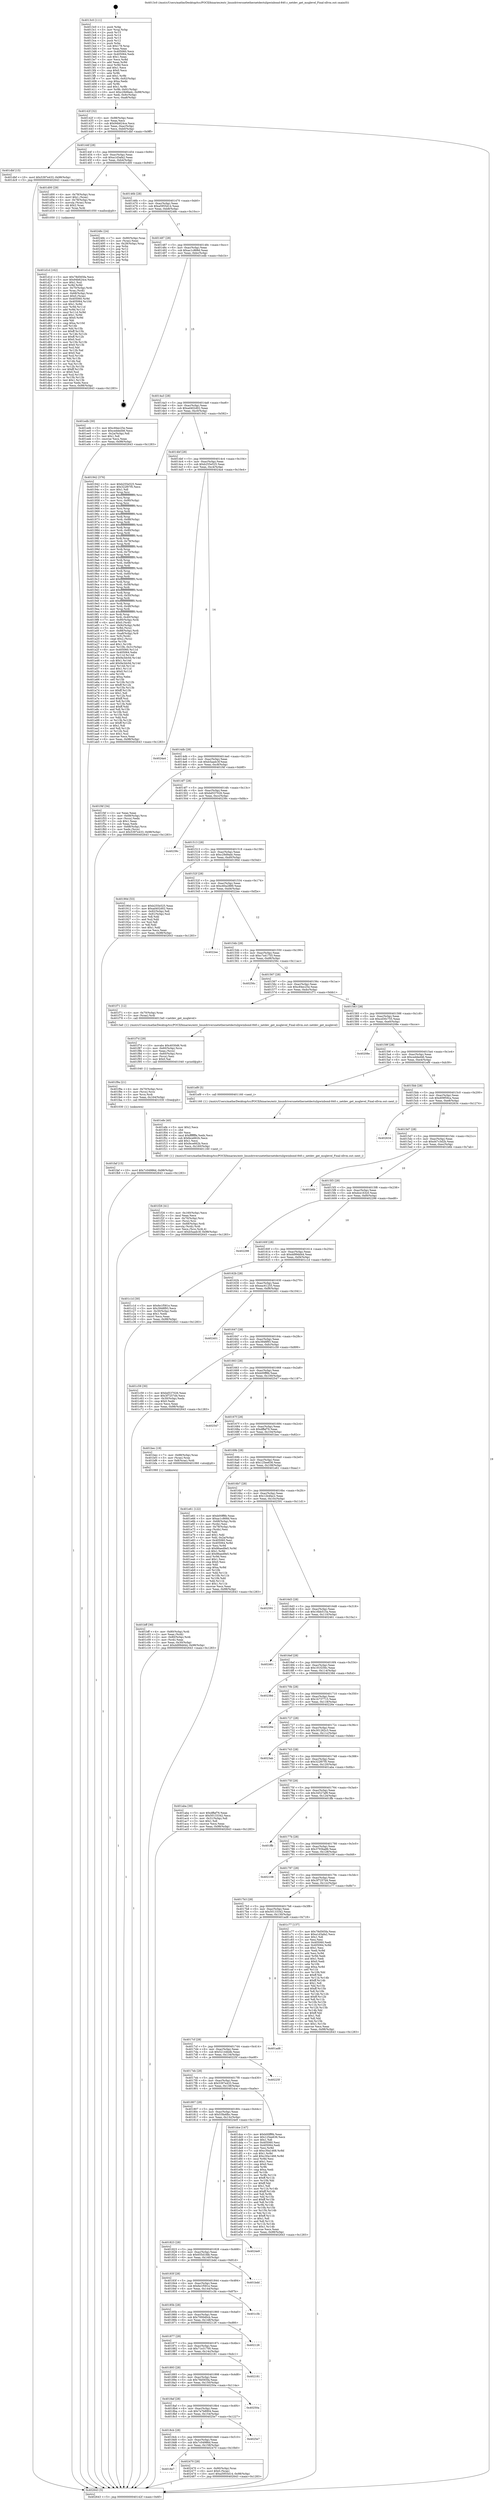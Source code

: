 digraph "0x4013c0" {
  label = "0x4013c0 (/mnt/c/Users/mathe/Desktop/tcc/POCII/binaries/extr_linuxdriversnetethernetdectulipwinbond-840.c_netdev_get_msglevel_Final-ollvm.out::main(0))"
  labelloc = "t"
  node[shape=record]

  Entry [label="",width=0.3,height=0.3,shape=circle,fillcolor=black,style=filled]
  "0x40142f" [label="{
     0x40142f [32]\l
     | [instrs]\l
     &nbsp;&nbsp;0x40142f \<+6\>: mov -0x98(%rbp),%eax\l
     &nbsp;&nbsp;0x401435 \<+2\>: mov %eax,%ecx\l
     &nbsp;&nbsp;0x401437 \<+6\>: sub $0x94b624ce,%ecx\l
     &nbsp;&nbsp;0x40143d \<+6\>: mov %eax,-0xac(%rbp)\l
     &nbsp;&nbsp;0x401443 \<+6\>: mov %ecx,-0xb0(%rbp)\l
     &nbsp;&nbsp;0x401449 \<+6\>: je 0000000000401dbf \<main+0x9ff\>\l
  }"]
  "0x401dbf" [label="{
     0x401dbf [15]\l
     | [instrs]\l
     &nbsp;&nbsp;0x401dbf \<+10\>: movl $0x5397e433,-0x98(%rbp)\l
     &nbsp;&nbsp;0x401dc9 \<+5\>: jmp 0000000000402643 \<main+0x1283\>\l
  }"]
  "0x40144f" [label="{
     0x40144f [28]\l
     | [instrs]\l
     &nbsp;&nbsp;0x40144f \<+5\>: jmp 0000000000401454 \<main+0x94\>\l
     &nbsp;&nbsp;0x401454 \<+6\>: mov -0xac(%rbp),%eax\l
     &nbsp;&nbsp;0x40145a \<+5\>: sub $0xa1d3afa2,%eax\l
     &nbsp;&nbsp;0x40145f \<+6\>: mov %eax,-0xb4(%rbp)\l
     &nbsp;&nbsp;0x401465 \<+6\>: je 0000000000401d00 \<main+0x940\>\l
  }"]
  Exit [label="",width=0.3,height=0.3,shape=circle,fillcolor=black,style=filled,peripheries=2]
  "0x401d00" [label="{
     0x401d00 [29]\l
     | [instrs]\l
     &nbsp;&nbsp;0x401d00 \<+4\>: mov -0x78(%rbp),%rax\l
     &nbsp;&nbsp;0x401d04 \<+6\>: movl $0x1,(%rax)\l
     &nbsp;&nbsp;0x401d0a \<+4\>: mov -0x78(%rbp),%rax\l
     &nbsp;&nbsp;0x401d0e \<+3\>: movslq (%rax),%rax\l
     &nbsp;&nbsp;0x401d11 \<+4\>: shl $0x2,%rax\l
     &nbsp;&nbsp;0x401d15 \<+3\>: mov %rax,%rdi\l
     &nbsp;&nbsp;0x401d18 \<+5\>: call 0000000000401050 \<malloc@plt\>\l
     | [calls]\l
     &nbsp;&nbsp;0x401050 \{1\} (unknown)\l
  }"]
  "0x40146b" [label="{
     0x40146b [28]\l
     | [instrs]\l
     &nbsp;&nbsp;0x40146b \<+5\>: jmp 0000000000401470 \<main+0xb0\>\l
     &nbsp;&nbsp;0x401470 \<+6\>: mov -0xac(%rbp),%eax\l
     &nbsp;&nbsp;0x401476 \<+5\>: sub $0xa5955d14,%eax\l
     &nbsp;&nbsp;0x40147b \<+6\>: mov %eax,-0xb8(%rbp)\l
     &nbsp;&nbsp;0x401481 \<+6\>: je 000000000040248c \<main+0x10cc\>\l
  }"]
  "0x4018e7" [label="{
     0x4018e7\l
  }", style=dashed]
  "0x40248c" [label="{
     0x40248c [24]\l
     | [instrs]\l
     &nbsp;&nbsp;0x40248c \<+7\>: mov -0x90(%rbp),%rax\l
     &nbsp;&nbsp;0x402493 \<+2\>: mov (%rax),%eax\l
     &nbsp;&nbsp;0x402495 \<+4\>: lea -0x28(%rbp),%rsp\l
     &nbsp;&nbsp;0x402499 \<+1\>: pop %rbx\l
     &nbsp;&nbsp;0x40249a \<+2\>: pop %r12\l
     &nbsp;&nbsp;0x40249c \<+2\>: pop %r13\l
     &nbsp;&nbsp;0x40249e \<+2\>: pop %r14\l
     &nbsp;&nbsp;0x4024a0 \<+2\>: pop %r15\l
     &nbsp;&nbsp;0x4024a2 \<+1\>: pop %rbp\l
     &nbsp;&nbsp;0x4024a3 \<+1\>: ret\l
  }"]
  "0x401487" [label="{
     0x401487 [28]\l
     | [instrs]\l
     &nbsp;&nbsp;0x401487 \<+5\>: jmp 000000000040148c \<main+0xcc\>\l
     &nbsp;&nbsp;0x40148c \<+6\>: mov -0xac(%rbp),%eax\l
     &nbsp;&nbsp;0x401492 \<+5\>: sub $0xac1c868d,%eax\l
     &nbsp;&nbsp;0x401497 \<+6\>: mov %eax,-0xbc(%rbp)\l
     &nbsp;&nbsp;0x40149d \<+6\>: je 0000000000401edb \<main+0xb1b\>\l
  }"]
  "0x402470" [label="{
     0x402470 [28]\l
     | [instrs]\l
     &nbsp;&nbsp;0x402470 \<+7\>: mov -0x90(%rbp),%rax\l
     &nbsp;&nbsp;0x402477 \<+6\>: movl $0x0,(%rax)\l
     &nbsp;&nbsp;0x40247d \<+10\>: movl $0xa5955d14,-0x98(%rbp)\l
     &nbsp;&nbsp;0x402487 \<+5\>: jmp 0000000000402643 \<main+0x1283\>\l
  }"]
  "0x401edb" [label="{
     0x401edb [30]\l
     | [instrs]\l
     &nbsp;&nbsp;0x401edb \<+5\>: mov $0xc84ec25e,%eax\l
     &nbsp;&nbsp;0x401ee0 \<+5\>: mov $0xcedded46,%ecx\l
     &nbsp;&nbsp;0x401ee5 \<+3\>: mov -0x2a(%rbp),%dl\l
     &nbsp;&nbsp;0x401ee8 \<+3\>: test $0x1,%dl\l
     &nbsp;&nbsp;0x401eeb \<+3\>: cmovne %ecx,%eax\l
     &nbsp;&nbsp;0x401eee \<+6\>: mov %eax,-0x98(%rbp)\l
     &nbsp;&nbsp;0x401ef4 \<+5\>: jmp 0000000000402643 \<main+0x1283\>\l
  }"]
  "0x4014a3" [label="{
     0x4014a3 [28]\l
     | [instrs]\l
     &nbsp;&nbsp;0x4014a3 \<+5\>: jmp 00000000004014a8 \<main+0xe8\>\l
     &nbsp;&nbsp;0x4014a8 \<+6\>: mov -0xac(%rbp),%eax\l
     &nbsp;&nbsp;0x4014ae \<+5\>: sub $0xad402d02,%eax\l
     &nbsp;&nbsp;0x4014b3 \<+6\>: mov %eax,-0xc0(%rbp)\l
     &nbsp;&nbsp;0x4014b9 \<+6\>: je 0000000000401942 \<main+0x582\>\l
  }"]
  "0x4018cb" [label="{
     0x4018cb [28]\l
     | [instrs]\l
     &nbsp;&nbsp;0x4018cb \<+5\>: jmp 00000000004018d0 \<main+0x510\>\l
     &nbsp;&nbsp;0x4018d0 \<+6\>: mov -0xac(%rbp),%eax\l
     &nbsp;&nbsp;0x4018d6 \<+5\>: sub $0x7c04986d,%eax\l
     &nbsp;&nbsp;0x4018db \<+6\>: mov %eax,-0x158(%rbp)\l
     &nbsp;&nbsp;0x4018e1 \<+6\>: je 0000000000402470 \<main+0x10b0\>\l
  }"]
  "0x401942" [label="{
     0x401942 [376]\l
     | [instrs]\l
     &nbsp;&nbsp;0x401942 \<+5\>: mov $0xb255e525,%eax\l
     &nbsp;&nbsp;0x401947 \<+5\>: mov $0x322f07f5,%ecx\l
     &nbsp;&nbsp;0x40194c \<+2\>: mov $0x1,%dl\l
     &nbsp;&nbsp;0x40194e \<+3\>: mov %rsp,%rsi\l
     &nbsp;&nbsp;0x401951 \<+4\>: add $0xfffffffffffffff0,%rsi\l
     &nbsp;&nbsp;0x401955 \<+3\>: mov %rsi,%rsp\l
     &nbsp;&nbsp;0x401958 \<+7\>: mov %rsi,-0x90(%rbp)\l
     &nbsp;&nbsp;0x40195f \<+3\>: mov %rsp,%rsi\l
     &nbsp;&nbsp;0x401962 \<+4\>: add $0xfffffffffffffff0,%rsi\l
     &nbsp;&nbsp;0x401966 \<+3\>: mov %rsi,%rsp\l
     &nbsp;&nbsp;0x401969 \<+3\>: mov %rsp,%rdi\l
     &nbsp;&nbsp;0x40196c \<+4\>: add $0xfffffffffffffff0,%rdi\l
     &nbsp;&nbsp;0x401970 \<+3\>: mov %rdi,%rsp\l
     &nbsp;&nbsp;0x401973 \<+7\>: mov %rdi,-0x88(%rbp)\l
     &nbsp;&nbsp;0x40197a \<+3\>: mov %rsp,%rdi\l
     &nbsp;&nbsp;0x40197d \<+4\>: add $0xfffffffffffffff0,%rdi\l
     &nbsp;&nbsp;0x401981 \<+3\>: mov %rdi,%rsp\l
     &nbsp;&nbsp;0x401984 \<+4\>: mov %rdi,-0x80(%rbp)\l
     &nbsp;&nbsp;0x401988 \<+3\>: mov %rsp,%rdi\l
     &nbsp;&nbsp;0x40198b \<+4\>: add $0xfffffffffffffff0,%rdi\l
     &nbsp;&nbsp;0x40198f \<+3\>: mov %rdi,%rsp\l
     &nbsp;&nbsp;0x401992 \<+4\>: mov %rdi,-0x78(%rbp)\l
     &nbsp;&nbsp;0x401996 \<+3\>: mov %rsp,%rdi\l
     &nbsp;&nbsp;0x401999 \<+4\>: add $0xfffffffffffffff0,%rdi\l
     &nbsp;&nbsp;0x40199d \<+3\>: mov %rdi,%rsp\l
     &nbsp;&nbsp;0x4019a0 \<+4\>: mov %rdi,-0x70(%rbp)\l
     &nbsp;&nbsp;0x4019a4 \<+3\>: mov %rsp,%rdi\l
     &nbsp;&nbsp;0x4019a7 \<+4\>: add $0xfffffffffffffff0,%rdi\l
     &nbsp;&nbsp;0x4019ab \<+3\>: mov %rdi,%rsp\l
     &nbsp;&nbsp;0x4019ae \<+4\>: mov %rdi,-0x68(%rbp)\l
     &nbsp;&nbsp;0x4019b2 \<+3\>: mov %rsp,%rdi\l
     &nbsp;&nbsp;0x4019b5 \<+4\>: add $0xfffffffffffffff0,%rdi\l
     &nbsp;&nbsp;0x4019b9 \<+3\>: mov %rdi,%rsp\l
     &nbsp;&nbsp;0x4019bc \<+4\>: mov %rdi,-0x60(%rbp)\l
     &nbsp;&nbsp;0x4019c0 \<+3\>: mov %rsp,%rdi\l
     &nbsp;&nbsp;0x4019c3 \<+4\>: add $0xfffffffffffffff0,%rdi\l
     &nbsp;&nbsp;0x4019c7 \<+3\>: mov %rdi,%rsp\l
     &nbsp;&nbsp;0x4019ca \<+4\>: mov %rdi,-0x58(%rbp)\l
     &nbsp;&nbsp;0x4019ce \<+3\>: mov %rsp,%rdi\l
     &nbsp;&nbsp;0x4019d1 \<+4\>: add $0xfffffffffffffff0,%rdi\l
     &nbsp;&nbsp;0x4019d5 \<+3\>: mov %rdi,%rsp\l
     &nbsp;&nbsp;0x4019d8 \<+4\>: mov %rdi,-0x50(%rbp)\l
     &nbsp;&nbsp;0x4019dc \<+3\>: mov %rsp,%rdi\l
     &nbsp;&nbsp;0x4019df \<+4\>: add $0xfffffffffffffff0,%rdi\l
     &nbsp;&nbsp;0x4019e3 \<+3\>: mov %rdi,%rsp\l
     &nbsp;&nbsp;0x4019e6 \<+4\>: mov %rdi,-0x48(%rbp)\l
     &nbsp;&nbsp;0x4019ea \<+3\>: mov %rsp,%rdi\l
     &nbsp;&nbsp;0x4019ed \<+4\>: add $0xfffffffffffffff0,%rdi\l
     &nbsp;&nbsp;0x4019f1 \<+3\>: mov %rdi,%rsp\l
     &nbsp;&nbsp;0x4019f4 \<+4\>: mov %rdi,-0x40(%rbp)\l
     &nbsp;&nbsp;0x4019f8 \<+7\>: mov -0x90(%rbp),%rdi\l
     &nbsp;&nbsp;0x4019ff \<+6\>: movl $0x0,(%rdi)\l
     &nbsp;&nbsp;0x401a05 \<+7\>: mov -0x9c(%rbp),%r8d\l
     &nbsp;&nbsp;0x401a0c \<+3\>: mov %r8d,(%rsi)\l
     &nbsp;&nbsp;0x401a0f \<+7\>: mov -0x88(%rbp),%rdi\l
     &nbsp;&nbsp;0x401a16 \<+7\>: mov -0xa8(%rbp),%r9\l
     &nbsp;&nbsp;0x401a1d \<+3\>: mov %r9,(%rdi)\l
     &nbsp;&nbsp;0x401a20 \<+3\>: cmpl $0x2,(%rsi)\l
     &nbsp;&nbsp;0x401a23 \<+4\>: setne %r10b\l
     &nbsp;&nbsp;0x401a27 \<+4\>: and $0x1,%r10b\l
     &nbsp;&nbsp;0x401a2b \<+4\>: mov %r10b,-0x31(%rbp)\l
     &nbsp;&nbsp;0x401a2f \<+8\>: mov 0x405060,%r11d\l
     &nbsp;&nbsp;0x401a37 \<+7\>: mov 0x405064,%ebx\l
     &nbsp;&nbsp;0x401a3e \<+3\>: mov %r11d,%r14d\l
     &nbsp;&nbsp;0x401a41 \<+7\>: sub $0x9a3dc0d,%r14d\l
     &nbsp;&nbsp;0x401a48 \<+4\>: sub $0x1,%r14d\l
     &nbsp;&nbsp;0x401a4c \<+7\>: add $0x9a3dc0d,%r14d\l
     &nbsp;&nbsp;0x401a53 \<+4\>: imul %r14d,%r11d\l
     &nbsp;&nbsp;0x401a57 \<+4\>: and $0x1,%r11d\l
     &nbsp;&nbsp;0x401a5b \<+4\>: cmp $0x0,%r11d\l
     &nbsp;&nbsp;0x401a5f \<+4\>: sete %r10b\l
     &nbsp;&nbsp;0x401a63 \<+3\>: cmp $0xa,%ebx\l
     &nbsp;&nbsp;0x401a66 \<+4\>: setl %r15b\l
     &nbsp;&nbsp;0x401a6a \<+3\>: mov %r10b,%r12b\l
     &nbsp;&nbsp;0x401a6d \<+4\>: xor $0xff,%r12b\l
     &nbsp;&nbsp;0x401a71 \<+3\>: mov %r15b,%r13b\l
     &nbsp;&nbsp;0x401a74 \<+4\>: xor $0xff,%r13b\l
     &nbsp;&nbsp;0x401a78 \<+3\>: xor $0x1,%dl\l
     &nbsp;&nbsp;0x401a7b \<+3\>: mov %r12b,%sil\l
     &nbsp;&nbsp;0x401a7e \<+4\>: and $0xff,%sil\l
     &nbsp;&nbsp;0x401a82 \<+3\>: and %dl,%r10b\l
     &nbsp;&nbsp;0x401a85 \<+3\>: mov %r13b,%dil\l
     &nbsp;&nbsp;0x401a88 \<+4\>: and $0xff,%dil\l
     &nbsp;&nbsp;0x401a8c \<+3\>: and %dl,%r15b\l
     &nbsp;&nbsp;0x401a8f \<+3\>: or %r10b,%sil\l
     &nbsp;&nbsp;0x401a92 \<+3\>: or %r15b,%dil\l
     &nbsp;&nbsp;0x401a95 \<+3\>: xor %dil,%sil\l
     &nbsp;&nbsp;0x401a98 \<+3\>: or %r13b,%r12b\l
     &nbsp;&nbsp;0x401a9b \<+4\>: xor $0xff,%r12b\l
     &nbsp;&nbsp;0x401a9f \<+3\>: or $0x1,%dl\l
     &nbsp;&nbsp;0x401aa2 \<+3\>: and %dl,%r12b\l
     &nbsp;&nbsp;0x401aa5 \<+3\>: or %r12b,%sil\l
     &nbsp;&nbsp;0x401aa8 \<+4\>: test $0x1,%sil\l
     &nbsp;&nbsp;0x401aac \<+3\>: cmovne %ecx,%eax\l
     &nbsp;&nbsp;0x401aaf \<+6\>: mov %eax,-0x98(%rbp)\l
     &nbsp;&nbsp;0x401ab5 \<+5\>: jmp 0000000000402643 \<main+0x1283\>\l
  }"]
  "0x4014bf" [label="{
     0x4014bf [28]\l
     | [instrs]\l
     &nbsp;&nbsp;0x4014bf \<+5\>: jmp 00000000004014c4 \<main+0x104\>\l
     &nbsp;&nbsp;0x4014c4 \<+6\>: mov -0xac(%rbp),%eax\l
     &nbsp;&nbsp;0x4014ca \<+5\>: sub $0xb255e525,%eax\l
     &nbsp;&nbsp;0x4014cf \<+6\>: mov %eax,-0xc4(%rbp)\l
     &nbsp;&nbsp;0x4014d5 \<+6\>: je 00000000004024a4 \<main+0x10e4\>\l
  }"]
  "0x4025e7" [label="{
     0x4025e7\l
  }", style=dashed]
  "0x4024a4" [label="{
     0x4024a4\l
  }", style=dashed]
  "0x4014db" [label="{
     0x4014db [28]\l
     | [instrs]\l
     &nbsp;&nbsp;0x4014db \<+5\>: jmp 00000000004014e0 \<main+0x120\>\l
     &nbsp;&nbsp;0x4014e0 \<+6\>: mov -0xac(%rbp),%eax\l
     &nbsp;&nbsp;0x4014e6 \<+5\>: sub $0xb5aadc3f,%eax\l
     &nbsp;&nbsp;0x4014eb \<+6\>: mov %eax,-0xc8(%rbp)\l
     &nbsp;&nbsp;0x4014f1 \<+6\>: je 0000000000401f4f \<main+0xb8f\>\l
  }"]
  "0x4018af" [label="{
     0x4018af [28]\l
     | [instrs]\l
     &nbsp;&nbsp;0x4018af \<+5\>: jmp 00000000004018b4 \<main+0x4f4\>\l
     &nbsp;&nbsp;0x4018b4 \<+6\>: mov -0xac(%rbp),%eax\l
     &nbsp;&nbsp;0x4018ba \<+5\>: sub $0x7a7b8904,%eax\l
     &nbsp;&nbsp;0x4018bf \<+6\>: mov %eax,-0x154(%rbp)\l
     &nbsp;&nbsp;0x4018c5 \<+6\>: je 00000000004025e7 \<main+0x1227\>\l
  }"]
  "0x401f4f" [label="{
     0x401f4f [34]\l
     | [instrs]\l
     &nbsp;&nbsp;0x401f4f \<+2\>: xor %eax,%eax\l
     &nbsp;&nbsp;0x401f51 \<+4\>: mov -0x68(%rbp),%rcx\l
     &nbsp;&nbsp;0x401f55 \<+2\>: mov (%rcx),%edx\l
     &nbsp;&nbsp;0x401f57 \<+3\>: sub $0x1,%eax\l
     &nbsp;&nbsp;0x401f5a \<+2\>: sub %eax,%edx\l
     &nbsp;&nbsp;0x401f5c \<+4\>: mov -0x68(%rbp),%rcx\l
     &nbsp;&nbsp;0x401f60 \<+2\>: mov %edx,(%rcx)\l
     &nbsp;&nbsp;0x401f62 \<+10\>: movl $0x5397e433,-0x98(%rbp)\l
     &nbsp;&nbsp;0x401f6c \<+5\>: jmp 0000000000402643 \<main+0x1283\>\l
  }"]
  "0x4014f7" [label="{
     0x4014f7 [28]\l
     | [instrs]\l
     &nbsp;&nbsp;0x4014f7 \<+5\>: jmp 00000000004014fc \<main+0x13c\>\l
     &nbsp;&nbsp;0x4014fc \<+6\>: mov -0xac(%rbp),%eax\l
     &nbsp;&nbsp;0x401502 \<+5\>: sub $0xbd537026,%eax\l
     &nbsp;&nbsp;0x401507 \<+6\>: mov %eax,-0xcc(%rbp)\l
     &nbsp;&nbsp;0x40150d \<+6\>: je 000000000040239c \<main+0xfdc\>\l
  }"]
  "0x40250a" [label="{
     0x40250a\l
  }", style=dashed]
  "0x40239c" [label="{
     0x40239c\l
  }", style=dashed]
  "0x401513" [label="{
     0x401513 [28]\l
     | [instrs]\l
     &nbsp;&nbsp;0x401513 \<+5\>: jmp 0000000000401518 \<main+0x158\>\l
     &nbsp;&nbsp;0x401518 \<+6\>: mov -0xac(%rbp),%eax\l
     &nbsp;&nbsp;0x40151e \<+5\>: sub $0xc29d9adc,%eax\l
     &nbsp;&nbsp;0x401523 \<+6\>: mov %eax,-0xd0(%rbp)\l
     &nbsp;&nbsp;0x401529 \<+6\>: je 000000000040190d \<main+0x54d\>\l
  }"]
  "0x401893" [label="{
     0x401893 [28]\l
     | [instrs]\l
     &nbsp;&nbsp;0x401893 \<+5\>: jmp 0000000000401898 \<main+0x4d8\>\l
     &nbsp;&nbsp;0x401898 \<+6\>: mov -0xac(%rbp),%eax\l
     &nbsp;&nbsp;0x40189e \<+5\>: sub $0x78d565fa,%eax\l
     &nbsp;&nbsp;0x4018a3 \<+6\>: mov %eax,-0x150(%rbp)\l
     &nbsp;&nbsp;0x4018a9 \<+6\>: je 000000000040250a \<main+0x114a\>\l
  }"]
  "0x40190d" [label="{
     0x40190d [53]\l
     | [instrs]\l
     &nbsp;&nbsp;0x40190d \<+5\>: mov $0xb255e525,%eax\l
     &nbsp;&nbsp;0x401912 \<+5\>: mov $0xad402d02,%ecx\l
     &nbsp;&nbsp;0x401917 \<+6\>: mov -0x92(%rbp),%dl\l
     &nbsp;&nbsp;0x40191d \<+7\>: mov -0x91(%rbp),%sil\l
     &nbsp;&nbsp;0x401924 \<+3\>: mov %dl,%dil\l
     &nbsp;&nbsp;0x401927 \<+3\>: and %sil,%dil\l
     &nbsp;&nbsp;0x40192a \<+3\>: xor %sil,%dl\l
     &nbsp;&nbsp;0x40192d \<+3\>: or %dl,%dil\l
     &nbsp;&nbsp;0x401930 \<+4\>: test $0x1,%dil\l
     &nbsp;&nbsp;0x401934 \<+3\>: cmovne %ecx,%eax\l
     &nbsp;&nbsp;0x401937 \<+6\>: mov %eax,-0x98(%rbp)\l
     &nbsp;&nbsp;0x40193d \<+5\>: jmp 0000000000402643 \<main+0x1283\>\l
  }"]
  "0x40152f" [label="{
     0x40152f [28]\l
     | [instrs]\l
     &nbsp;&nbsp;0x40152f \<+5\>: jmp 0000000000401534 \<main+0x174\>\l
     &nbsp;&nbsp;0x401534 \<+6\>: mov -0xac(%rbp),%eax\l
     &nbsp;&nbsp;0x40153a \<+5\>: sub $0xc60a2889,%eax\l
     &nbsp;&nbsp;0x40153f \<+6\>: mov %eax,-0xd4(%rbp)\l
     &nbsp;&nbsp;0x401545 \<+6\>: je 00000000004022ee \<main+0xf2e\>\l
  }"]
  "0x402643" [label="{
     0x402643 [5]\l
     | [instrs]\l
     &nbsp;&nbsp;0x402643 \<+5\>: jmp 000000000040142f \<main+0x6f\>\l
  }"]
  "0x4013c0" [label="{
     0x4013c0 [111]\l
     | [instrs]\l
     &nbsp;&nbsp;0x4013c0 \<+1\>: push %rbp\l
     &nbsp;&nbsp;0x4013c1 \<+3\>: mov %rsp,%rbp\l
     &nbsp;&nbsp;0x4013c4 \<+2\>: push %r15\l
     &nbsp;&nbsp;0x4013c6 \<+2\>: push %r14\l
     &nbsp;&nbsp;0x4013c8 \<+2\>: push %r13\l
     &nbsp;&nbsp;0x4013ca \<+2\>: push %r12\l
     &nbsp;&nbsp;0x4013cc \<+1\>: push %rbx\l
     &nbsp;&nbsp;0x4013cd \<+7\>: sub $0x178,%rsp\l
     &nbsp;&nbsp;0x4013d4 \<+2\>: xor %eax,%eax\l
     &nbsp;&nbsp;0x4013d6 \<+7\>: mov 0x405060,%ecx\l
     &nbsp;&nbsp;0x4013dd \<+7\>: mov 0x405064,%edx\l
     &nbsp;&nbsp;0x4013e4 \<+3\>: sub $0x1,%eax\l
     &nbsp;&nbsp;0x4013e7 \<+3\>: mov %ecx,%r8d\l
     &nbsp;&nbsp;0x4013ea \<+3\>: add %eax,%r8d\l
     &nbsp;&nbsp;0x4013ed \<+4\>: imul %r8d,%ecx\l
     &nbsp;&nbsp;0x4013f1 \<+3\>: and $0x1,%ecx\l
     &nbsp;&nbsp;0x4013f4 \<+3\>: cmp $0x0,%ecx\l
     &nbsp;&nbsp;0x4013f7 \<+4\>: sete %r9b\l
     &nbsp;&nbsp;0x4013fb \<+4\>: and $0x1,%r9b\l
     &nbsp;&nbsp;0x4013ff \<+7\>: mov %r9b,-0x92(%rbp)\l
     &nbsp;&nbsp;0x401406 \<+3\>: cmp $0xa,%edx\l
     &nbsp;&nbsp;0x401409 \<+4\>: setl %r9b\l
     &nbsp;&nbsp;0x40140d \<+4\>: and $0x1,%r9b\l
     &nbsp;&nbsp;0x401411 \<+7\>: mov %r9b,-0x91(%rbp)\l
     &nbsp;&nbsp;0x401418 \<+10\>: movl $0xc29d9adc,-0x98(%rbp)\l
     &nbsp;&nbsp;0x401422 \<+6\>: mov %edi,-0x9c(%rbp)\l
     &nbsp;&nbsp;0x401428 \<+7\>: mov %rsi,-0xa8(%rbp)\l
  }"]
  "0x402181" [label="{
     0x402181\l
  }", style=dashed]
  "0x401877" [label="{
     0x401877 [28]\l
     | [instrs]\l
     &nbsp;&nbsp;0x401877 \<+5\>: jmp 000000000040187c \<main+0x4bc\>\l
     &nbsp;&nbsp;0x40187c \<+6\>: mov -0xac(%rbp),%eax\l
     &nbsp;&nbsp;0x401882 \<+5\>: sub $0x71e31700,%eax\l
     &nbsp;&nbsp;0x401887 \<+6\>: mov %eax,-0x14c(%rbp)\l
     &nbsp;&nbsp;0x40188d \<+6\>: je 0000000000402181 \<main+0xdc1\>\l
  }"]
  "0x4022ee" [label="{
     0x4022ee\l
  }", style=dashed]
  "0x40154b" [label="{
     0x40154b [28]\l
     | [instrs]\l
     &nbsp;&nbsp;0x40154b \<+5\>: jmp 0000000000401550 \<main+0x190\>\l
     &nbsp;&nbsp;0x401550 \<+6\>: mov -0xac(%rbp),%eax\l
     &nbsp;&nbsp;0x401556 \<+5\>: sub $0xc7a41755,%eax\l
     &nbsp;&nbsp;0x40155b \<+6\>: mov %eax,-0xd8(%rbp)\l
     &nbsp;&nbsp;0x401561 \<+6\>: je 000000000040256c \<main+0x11ac\>\l
  }"]
  "0x402126" [label="{
     0x402126\l
  }", style=dashed]
  "0x40256c" [label="{
     0x40256c\l
  }", style=dashed]
  "0x401567" [label="{
     0x401567 [28]\l
     | [instrs]\l
     &nbsp;&nbsp;0x401567 \<+5\>: jmp 000000000040156c \<main+0x1ac\>\l
     &nbsp;&nbsp;0x40156c \<+6\>: mov -0xac(%rbp),%eax\l
     &nbsp;&nbsp;0x401572 \<+5\>: sub $0xc84ec25e,%eax\l
     &nbsp;&nbsp;0x401577 \<+6\>: mov %eax,-0xdc(%rbp)\l
     &nbsp;&nbsp;0x40157d \<+6\>: je 0000000000401f71 \<main+0xbb1\>\l
  }"]
  "0x40185b" [label="{
     0x40185b [28]\l
     | [instrs]\l
     &nbsp;&nbsp;0x40185b \<+5\>: jmp 0000000000401860 \<main+0x4a0\>\l
     &nbsp;&nbsp;0x401860 \<+6\>: mov -0xac(%rbp),%eax\l
     &nbsp;&nbsp;0x401866 \<+5\>: sub $0x7000d0cb,%eax\l
     &nbsp;&nbsp;0x40186b \<+6\>: mov %eax,-0x148(%rbp)\l
     &nbsp;&nbsp;0x401871 \<+6\>: je 0000000000402126 \<main+0xd66\>\l
  }"]
  "0x401f71" [label="{
     0x401f71 [12]\l
     | [instrs]\l
     &nbsp;&nbsp;0x401f71 \<+4\>: mov -0x70(%rbp),%rax\l
     &nbsp;&nbsp;0x401f75 \<+3\>: mov (%rax),%rdi\l
     &nbsp;&nbsp;0x401f78 \<+5\>: call 00000000004013a0 \<netdev_get_msglevel\>\l
     | [calls]\l
     &nbsp;&nbsp;0x4013a0 \{1\} (/mnt/c/Users/mathe/Desktop/tcc/POCII/binaries/extr_linuxdriversnetethernetdectulipwinbond-840.c_netdev_get_msglevel_Final-ollvm.out::netdev_get_msglevel)\l
  }"]
  "0x401583" [label="{
     0x401583 [28]\l
     | [instrs]\l
     &nbsp;&nbsp;0x401583 \<+5\>: jmp 0000000000401588 \<main+0x1c8\>\l
     &nbsp;&nbsp;0x401588 \<+6\>: mov -0xac(%rbp),%eax\l
     &nbsp;&nbsp;0x40158e \<+5\>: sub $0xcd30c755,%eax\l
     &nbsp;&nbsp;0x401593 \<+6\>: mov %eax,-0xe0(%rbp)\l
     &nbsp;&nbsp;0x401599 \<+6\>: je 000000000040208e \<main+0xcce\>\l
  }"]
  "0x401c3b" [label="{
     0x401c3b\l
  }", style=dashed]
  "0x40208e" [label="{
     0x40208e\l
  }", style=dashed]
  "0x40159f" [label="{
     0x40159f [28]\l
     | [instrs]\l
     &nbsp;&nbsp;0x40159f \<+5\>: jmp 00000000004015a4 \<main+0x1e4\>\l
     &nbsp;&nbsp;0x4015a4 \<+6\>: mov -0xac(%rbp),%eax\l
     &nbsp;&nbsp;0x4015aa \<+5\>: sub $0xcedded46,%eax\l
     &nbsp;&nbsp;0x4015af \<+6\>: mov %eax,-0xe4(%rbp)\l
     &nbsp;&nbsp;0x4015b5 \<+6\>: je 0000000000401ef9 \<main+0xb39\>\l
  }"]
  "0x40183f" [label="{
     0x40183f [28]\l
     | [instrs]\l
     &nbsp;&nbsp;0x40183f \<+5\>: jmp 0000000000401844 \<main+0x484\>\l
     &nbsp;&nbsp;0x401844 \<+6\>: mov -0xac(%rbp),%eax\l
     &nbsp;&nbsp;0x40184a \<+5\>: sub $0x6e1f581e,%eax\l
     &nbsp;&nbsp;0x40184f \<+6\>: mov %eax,-0x144(%rbp)\l
     &nbsp;&nbsp;0x401855 \<+6\>: je 0000000000401c3b \<main+0x87b\>\l
  }"]
  "0x401ef9" [label="{
     0x401ef9 [5]\l
     | [instrs]\l
     &nbsp;&nbsp;0x401ef9 \<+5\>: call 0000000000401160 \<next_i\>\l
     | [calls]\l
     &nbsp;&nbsp;0x401160 \{1\} (/mnt/c/Users/mathe/Desktop/tcc/POCII/binaries/extr_linuxdriversnetethernetdectulipwinbond-840.c_netdev_get_msglevel_Final-ollvm.out::next_i)\l
  }"]
  "0x4015bb" [label="{
     0x4015bb [28]\l
     | [instrs]\l
     &nbsp;&nbsp;0x4015bb \<+5\>: jmp 00000000004015c0 \<main+0x200\>\l
     &nbsp;&nbsp;0x4015c0 \<+6\>: mov -0xac(%rbp),%eax\l
     &nbsp;&nbsp;0x4015c6 \<+5\>: sub $0xd09f59ca,%eax\l
     &nbsp;&nbsp;0x4015cb \<+6\>: mov %eax,-0xe8(%rbp)\l
     &nbsp;&nbsp;0x4015d1 \<+6\>: je 0000000000402634 \<main+0x1274\>\l
  }"]
  "0x401bdd" [label="{
     0x401bdd\l
  }", style=dashed]
  "0x402634" [label="{
     0x402634\l
  }", style=dashed]
  "0x4015d7" [label="{
     0x4015d7 [28]\l
     | [instrs]\l
     &nbsp;&nbsp;0x4015d7 \<+5\>: jmp 00000000004015dc \<main+0x21c\>\l
     &nbsp;&nbsp;0x4015dc \<+6\>: mov -0xac(%rbp),%eax\l
     &nbsp;&nbsp;0x4015e2 \<+5\>: sub $0xd47c3d2b,%eax\l
     &nbsp;&nbsp;0x4015e7 \<+6\>: mov %eax,-0xec(%rbp)\l
     &nbsp;&nbsp;0x4015ed \<+6\>: je 0000000000401b6b \<main+0x7ab\>\l
  }"]
  "0x401823" [label="{
     0x401823 [28]\l
     | [instrs]\l
     &nbsp;&nbsp;0x401823 \<+5\>: jmp 0000000000401828 \<main+0x468\>\l
     &nbsp;&nbsp;0x401828 \<+6\>: mov -0xac(%rbp),%eax\l
     &nbsp;&nbsp;0x40182e \<+5\>: sub $0x655d1fdb,%eax\l
     &nbsp;&nbsp;0x401833 \<+6\>: mov %eax,-0x140(%rbp)\l
     &nbsp;&nbsp;0x401839 \<+6\>: je 0000000000401bdd \<main+0x81d\>\l
  }"]
  "0x401b6b" [label="{
     0x401b6b\l
  }", style=dashed]
  "0x4015f3" [label="{
     0x4015f3 [28]\l
     | [instrs]\l
     &nbsp;&nbsp;0x4015f3 \<+5\>: jmp 00000000004015f8 \<main+0x238\>\l
     &nbsp;&nbsp;0x4015f8 \<+6\>: mov -0xac(%rbp),%eax\l
     &nbsp;&nbsp;0x4015fe \<+5\>: sub $0xdce163c0,%eax\l
     &nbsp;&nbsp;0x401603 \<+6\>: mov %eax,-0xf0(%rbp)\l
     &nbsp;&nbsp;0x401609 \<+6\>: je 0000000000402298 \<main+0xed8\>\l
  }"]
  "0x4024e9" [label="{
     0x4024e9\l
  }", style=dashed]
  "0x402298" [label="{
     0x402298\l
  }", style=dashed]
  "0x40160f" [label="{
     0x40160f [28]\l
     | [instrs]\l
     &nbsp;&nbsp;0x40160f \<+5\>: jmp 0000000000401614 \<main+0x254\>\l
     &nbsp;&nbsp;0x401614 \<+6\>: mov -0xac(%rbp),%eax\l
     &nbsp;&nbsp;0x40161a \<+5\>: sub $0xdd99dd44,%eax\l
     &nbsp;&nbsp;0x40161f \<+6\>: mov %eax,-0xf4(%rbp)\l
     &nbsp;&nbsp;0x401625 \<+6\>: je 0000000000401c1d \<main+0x85d\>\l
  }"]
  "0x401faf" [label="{
     0x401faf [15]\l
     | [instrs]\l
     &nbsp;&nbsp;0x401faf \<+10\>: movl $0x7c04986d,-0x98(%rbp)\l
     &nbsp;&nbsp;0x401fb9 \<+5\>: jmp 0000000000402643 \<main+0x1283\>\l
  }"]
  "0x401c1d" [label="{
     0x401c1d [30]\l
     | [instrs]\l
     &nbsp;&nbsp;0x401c1d \<+5\>: mov $0x6e1f581e,%eax\l
     &nbsp;&nbsp;0x401c22 \<+5\>: mov $0x3948f93,%ecx\l
     &nbsp;&nbsp;0x401c27 \<+3\>: mov -0x30(%rbp),%edx\l
     &nbsp;&nbsp;0x401c2a \<+3\>: cmp $0x1,%edx\l
     &nbsp;&nbsp;0x401c2d \<+3\>: cmovl %ecx,%eax\l
     &nbsp;&nbsp;0x401c30 \<+6\>: mov %eax,-0x98(%rbp)\l
     &nbsp;&nbsp;0x401c36 \<+5\>: jmp 0000000000402643 \<main+0x1283\>\l
  }"]
  "0x40162b" [label="{
     0x40162b [28]\l
     | [instrs]\l
     &nbsp;&nbsp;0x40162b \<+5\>: jmp 0000000000401630 \<main+0x270\>\l
     &nbsp;&nbsp;0x401630 \<+6\>: mov -0xac(%rbp),%eax\l
     &nbsp;&nbsp;0x401636 \<+5\>: sub $0xeac61255,%eax\l
     &nbsp;&nbsp;0x40163b \<+6\>: mov %eax,-0xf8(%rbp)\l
     &nbsp;&nbsp;0x401641 \<+6\>: je 0000000000402401 \<main+0x1041\>\l
  }"]
  "0x401f9a" [label="{
     0x401f9a [21]\l
     | [instrs]\l
     &nbsp;&nbsp;0x401f9a \<+4\>: mov -0x70(%rbp),%rcx\l
     &nbsp;&nbsp;0x401f9e \<+3\>: mov (%rcx),%rcx\l
     &nbsp;&nbsp;0x401fa1 \<+3\>: mov %rcx,%rdi\l
     &nbsp;&nbsp;0x401fa4 \<+6\>: mov %eax,-0x164(%rbp)\l
     &nbsp;&nbsp;0x401faa \<+5\>: call 0000000000401030 \<free@plt\>\l
     | [calls]\l
     &nbsp;&nbsp;0x401030 \{1\} (unknown)\l
  }"]
  "0x402401" [label="{
     0x402401\l
  }", style=dashed]
  "0x401647" [label="{
     0x401647 [28]\l
     | [instrs]\l
     &nbsp;&nbsp;0x401647 \<+5\>: jmp 000000000040164c \<main+0x28c\>\l
     &nbsp;&nbsp;0x40164c \<+6\>: mov -0xac(%rbp),%eax\l
     &nbsp;&nbsp;0x401652 \<+5\>: sub $0x3948f93,%eax\l
     &nbsp;&nbsp;0x401657 \<+6\>: mov %eax,-0xfc(%rbp)\l
     &nbsp;&nbsp;0x40165d \<+6\>: je 0000000000401c59 \<main+0x899\>\l
  }"]
  "0x401f7d" [label="{
     0x401f7d [29]\l
     | [instrs]\l
     &nbsp;&nbsp;0x401f7d \<+10\>: movabs $0x4030d6,%rdi\l
     &nbsp;&nbsp;0x401f87 \<+4\>: mov -0x60(%rbp),%rcx\l
     &nbsp;&nbsp;0x401f8b \<+2\>: mov %eax,(%rcx)\l
     &nbsp;&nbsp;0x401f8d \<+4\>: mov -0x60(%rbp),%rcx\l
     &nbsp;&nbsp;0x401f91 \<+2\>: mov (%rcx),%esi\l
     &nbsp;&nbsp;0x401f93 \<+2\>: mov $0x0,%al\l
     &nbsp;&nbsp;0x401f95 \<+5\>: call 0000000000401040 \<printf@plt\>\l
     | [calls]\l
     &nbsp;&nbsp;0x401040 \{1\} (unknown)\l
  }"]
  "0x401c59" [label="{
     0x401c59 [30]\l
     | [instrs]\l
     &nbsp;&nbsp;0x401c59 \<+5\>: mov $0xbd537026,%eax\l
     &nbsp;&nbsp;0x401c5e \<+5\>: mov $0x3f7257d4,%ecx\l
     &nbsp;&nbsp;0x401c63 \<+3\>: mov -0x30(%rbp),%edx\l
     &nbsp;&nbsp;0x401c66 \<+3\>: cmp $0x0,%edx\l
     &nbsp;&nbsp;0x401c69 \<+3\>: cmove %ecx,%eax\l
     &nbsp;&nbsp;0x401c6c \<+6\>: mov %eax,-0x98(%rbp)\l
     &nbsp;&nbsp;0x401c72 \<+5\>: jmp 0000000000402643 \<main+0x1283\>\l
  }"]
  "0x401663" [label="{
     0x401663 [28]\l
     | [instrs]\l
     &nbsp;&nbsp;0x401663 \<+5\>: jmp 0000000000401668 \<main+0x2a8\>\l
     &nbsp;&nbsp;0x401668 \<+6\>: mov -0xac(%rbp),%eax\l
     &nbsp;&nbsp;0x40166e \<+5\>: sub $0xb00ff8b,%eax\l
     &nbsp;&nbsp;0x401673 \<+6\>: mov %eax,-0x100(%rbp)\l
     &nbsp;&nbsp;0x401679 \<+6\>: je 0000000000402547 \<main+0x1187\>\l
  }"]
  "0x401f26" [label="{
     0x401f26 [41]\l
     | [instrs]\l
     &nbsp;&nbsp;0x401f26 \<+6\>: mov -0x160(%rbp),%ecx\l
     &nbsp;&nbsp;0x401f2c \<+3\>: imul %eax,%ecx\l
     &nbsp;&nbsp;0x401f2f \<+4\>: mov -0x70(%rbp),%rsi\l
     &nbsp;&nbsp;0x401f33 \<+3\>: mov (%rsi),%rsi\l
     &nbsp;&nbsp;0x401f36 \<+4\>: mov -0x68(%rbp),%rdi\l
     &nbsp;&nbsp;0x401f3a \<+3\>: movslq (%rdi),%rdi\l
     &nbsp;&nbsp;0x401f3d \<+3\>: mov %ecx,(%rsi,%rdi,4)\l
     &nbsp;&nbsp;0x401f40 \<+10\>: movl $0xb5aadc3f,-0x98(%rbp)\l
     &nbsp;&nbsp;0x401f4a \<+5\>: jmp 0000000000402643 \<main+0x1283\>\l
  }"]
  "0x402547" [label="{
     0x402547\l
  }", style=dashed]
  "0x40167f" [label="{
     0x40167f [28]\l
     | [instrs]\l
     &nbsp;&nbsp;0x40167f \<+5\>: jmp 0000000000401684 \<main+0x2c4\>\l
     &nbsp;&nbsp;0x401684 \<+6\>: mov -0xac(%rbp),%eax\l
     &nbsp;&nbsp;0x40168a \<+5\>: sub $0xdffaf76,%eax\l
     &nbsp;&nbsp;0x40168f \<+6\>: mov %eax,-0x104(%rbp)\l
     &nbsp;&nbsp;0x401695 \<+6\>: je 0000000000401bec \<main+0x82c\>\l
  }"]
  "0x401efe" [label="{
     0x401efe [40]\l
     | [instrs]\l
     &nbsp;&nbsp;0x401efe \<+5\>: mov $0x2,%ecx\l
     &nbsp;&nbsp;0x401f03 \<+1\>: cltd\l
     &nbsp;&nbsp;0x401f04 \<+2\>: idiv %ecx\l
     &nbsp;&nbsp;0x401f06 \<+6\>: imul $0xfffffffe,%edx,%ecx\l
     &nbsp;&nbsp;0x401f0c \<+6\>: sub $0xfece662b,%ecx\l
     &nbsp;&nbsp;0x401f12 \<+3\>: add $0x1,%ecx\l
     &nbsp;&nbsp;0x401f15 \<+6\>: add $0xfece662b,%ecx\l
     &nbsp;&nbsp;0x401f1b \<+6\>: mov %ecx,-0x160(%rbp)\l
     &nbsp;&nbsp;0x401f21 \<+5\>: call 0000000000401160 \<next_i\>\l
     | [calls]\l
     &nbsp;&nbsp;0x401160 \{1\} (/mnt/c/Users/mathe/Desktop/tcc/POCII/binaries/extr_linuxdriversnetethernetdectulipwinbond-840.c_netdev_get_msglevel_Final-ollvm.out::next_i)\l
  }"]
  "0x401bec" [label="{
     0x401bec [19]\l
     | [instrs]\l
     &nbsp;&nbsp;0x401bec \<+7\>: mov -0x88(%rbp),%rax\l
     &nbsp;&nbsp;0x401bf3 \<+3\>: mov (%rax),%rax\l
     &nbsp;&nbsp;0x401bf6 \<+4\>: mov 0x8(%rax),%rdi\l
     &nbsp;&nbsp;0x401bfa \<+5\>: call 0000000000401060 \<atoi@plt\>\l
     | [calls]\l
     &nbsp;&nbsp;0x401060 \{1\} (unknown)\l
  }"]
  "0x40169b" [label="{
     0x40169b [28]\l
     | [instrs]\l
     &nbsp;&nbsp;0x40169b \<+5\>: jmp 00000000004016a0 \<main+0x2e0\>\l
     &nbsp;&nbsp;0x4016a0 \<+6\>: mov -0xac(%rbp),%eax\l
     &nbsp;&nbsp;0x4016a6 \<+5\>: sub $0x125ee636,%eax\l
     &nbsp;&nbsp;0x4016ab \<+6\>: mov %eax,-0x108(%rbp)\l
     &nbsp;&nbsp;0x4016b1 \<+6\>: je 0000000000401e61 \<main+0xaa1\>\l
  }"]
  "0x401807" [label="{
     0x401807 [28]\l
     | [instrs]\l
     &nbsp;&nbsp;0x401807 \<+5\>: jmp 000000000040180c \<main+0x44c\>\l
     &nbsp;&nbsp;0x40180c \<+6\>: mov -0xac(%rbp),%eax\l
     &nbsp;&nbsp;0x401812 \<+5\>: sub $0x53fa4fbc,%eax\l
     &nbsp;&nbsp;0x401817 \<+6\>: mov %eax,-0x13c(%rbp)\l
     &nbsp;&nbsp;0x40181d \<+6\>: je 00000000004024e9 \<main+0x1129\>\l
  }"]
  "0x401e61" [label="{
     0x401e61 [122]\l
     | [instrs]\l
     &nbsp;&nbsp;0x401e61 \<+5\>: mov $0xb00ff8b,%eax\l
     &nbsp;&nbsp;0x401e66 \<+5\>: mov $0xac1c868d,%ecx\l
     &nbsp;&nbsp;0x401e6b \<+4\>: mov -0x68(%rbp),%rdx\l
     &nbsp;&nbsp;0x401e6f \<+2\>: mov (%rdx),%esi\l
     &nbsp;&nbsp;0x401e71 \<+4\>: mov -0x78(%rbp),%rdx\l
     &nbsp;&nbsp;0x401e75 \<+2\>: cmp (%rdx),%esi\l
     &nbsp;&nbsp;0x401e77 \<+4\>: setl %dil\l
     &nbsp;&nbsp;0x401e7b \<+4\>: and $0x1,%dil\l
     &nbsp;&nbsp;0x401e7f \<+4\>: mov %dil,-0x2a(%rbp)\l
     &nbsp;&nbsp;0x401e83 \<+7\>: mov 0x405060,%esi\l
     &nbsp;&nbsp;0x401e8a \<+8\>: mov 0x405064,%r8d\l
     &nbsp;&nbsp;0x401e92 \<+3\>: mov %esi,%r9d\l
     &nbsp;&nbsp;0x401e95 \<+7\>: sub $0x86aed9e5,%r9d\l
     &nbsp;&nbsp;0x401e9c \<+4\>: sub $0x1,%r9d\l
     &nbsp;&nbsp;0x401ea0 \<+7\>: add $0x86aed9e5,%r9d\l
     &nbsp;&nbsp;0x401ea7 \<+4\>: imul %r9d,%esi\l
     &nbsp;&nbsp;0x401eab \<+3\>: and $0x1,%esi\l
     &nbsp;&nbsp;0x401eae \<+3\>: cmp $0x0,%esi\l
     &nbsp;&nbsp;0x401eb1 \<+4\>: sete %dil\l
     &nbsp;&nbsp;0x401eb5 \<+4\>: cmp $0xa,%r8d\l
     &nbsp;&nbsp;0x401eb9 \<+4\>: setl %r10b\l
     &nbsp;&nbsp;0x401ebd \<+3\>: mov %dil,%r11b\l
     &nbsp;&nbsp;0x401ec0 \<+3\>: and %r10b,%r11b\l
     &nbsp;&nbsp;0x401ec3 \<+3\>: xor %r10b,%dil\l
     &nbsp;&nbsp;0x401ec6 \<+3\>: or %dil,%r11b\l
     &nbsp;&nbsp;0x401ec9 \<+4\>: test $0x1,%r11b\l
     &nbsp;&nbsp;0x401ecd \<+3\>: cmovne %ecx,%eax\l
     &nbsp;&nbsp;0x401ed0 \<+6\>: mov %eax,-0x98(%rbp)\l
     &nbsp;&nbsp;0x401ed6 \<+5\>: jmp 0000000000402643 \<main+0x1283\>\l
  }"]
  "0x4016b7" [label="{
     0x4016b7 [28]\l
     | [instrs]\l
     &nbsp;&nbsp;0x4016b7 \<+5\>: jmp 00000000004016bc \<main+0x2fc\>\l
     &nbsp;&nbsp;0x4016bc \<+6\>: mov -0xac(%rbp),%eax\l
     &nbsp;&nbsp;0x4016c2 \<+5\>: sub $0x12b4fac2,%eax\l
     &nbsp;&nbsp;0x4016c7 \<+6\>: mov %eax,-0x10c(%rbp)\l
     &nbsp;&nbsp;0x4016cd \<+6\>: je 0000000000402591 \<main+0x11d1\>\l
  }"]
  "0x401dce" [label="{
     0x401dce [147]\l
     | [instrs]\l
     &nbsp;&nbsp;0x401dce \<+5\>: mov $0xb00ff8b,%eax\l
     &nbsp;&nbsp;0x401dd3 \<+5\>: mov $0x125ee636,%ecx\l
     &nbsp;&nbsp;0x401dd8 \<+2\>: mov $0x1,%dl\l
     &nbsp;&nbsp;0x401dda \<+7\>: mov 0x405060,%esi\l
     &nbsp;&nbsp;0x401de1 \<+7\>: mov 0x405064,%edi\l
     &nbsp;&nbsp;0x401de8 \<+3\>: mov %esi,%r8d\l
     &nbsp;&nbsp;0x401deb \<+7\>: sub $0xc30a1468,%r8d\l
     &nbsp;&nbsp;0x401df2 \<+4\>: sub $0x1,%r8d\l
     &nbsp;&nbsp;0x401df6 \<+7\>: add $0xc30a1468,%r8d\l
     &nbsp;&nbsp;0x401dfd \<+4\>: imul %r8d,%esi\l
     &nbsp;&nbsp;0x401e01 \<+3\>: and $0x1,%esi\l
     &nbsp;&nbsp;0x401e04 \<+3\>: cmp $0x0,%esi\l
     &nbsp;&nbsp;0x401e07 \<+4\>: sete %r9b\l
     &nbsp;&nbsp;0x401e0b \<+3\>: cmp $0xa,%edi\l
     &nbsp;&nbsp;0x401e0e \<+4\>: setl %r10b\l
     &nbsp;&nbsp;0x401e12 \<+3\>: mov %r9b,%r11b\l
     &nbsp;&nbsp;0x401e15 \<+4\>: xor $0xff,%r11b\l
     &nbsp;&nbsp;0x401e19 \<+3\>: mov %r10b,%bl\l
     &nbsp;&nbsp;0x401e1c \<+3\>: xor $0xff,%bl\l
     &nbsp;&nbsp;0x401e1f \<+3\>: xor $0x1,%dl\l
     &nbsp;&nbsp;0x401e22 \<+3\>: mov %r11b,%r14b\l
     &nbsp;&nbsp;0x401e25 \<+4\>: and $0xff,%r14b\l
     &nbsp;&nbsp;0x401e29 \<+3\>: and %dl,%r9b\l
     &nbsp;&nbsp;0x401e2c \<+3\>: mov %bl,%r15b\l
     &nbsp;&nbsp;0x401e2f \<+4\>: and $0xff,%r15b\l
     &nbsp;&nbsp;0x401e33 \<+3\>: and %dl,%r10b\l
     &nbsp;&nbsp;0x401e36 \<+3\>: or %r9b,%r14b\l
     &nbsp;&nbsp;0x401e39 \<+3\>: or %r10b,%r15b\l
     &nbsp;&nbsp;0x401e3c \<+3\>: xor %r15b,%r14b\l
     &nbsp;&nbsp;0x401e3f \<+3\>: or %bl,%r11b\l
     &nbsp;&nbsp;0x401e42 \<+4\>: xor $0xff,%r11b\l
     &nbsp;&nbsp;0x401e46 \<+3\>: or $0x1,%dl\l
     &nbsp;&nbsp;0x401e49 \<+3\>: and %dl,%r11b\l
     &nbsp;&nbsp;0x401e4c \<+3\>: or %r11b,%r14b\l
     &nbsp;&nbsp;0x401e4f \<+4\>: test $0x1,%r14b\l
     &nbsp;&nbsp;0x401e53 \<+3\>: cmovne %ecx,%eax\l
     &nbsp;&nbsp;0x401e56 \<+6\>: mov %eax,-0x98(%rbp)\l
     &nbsp;&nbsp;0x401e5c \<+5\>: jmp 0000000000402643 \<main+0x1283\>\l
  }"]
  "0x402591" [label="{
     0x402591\l
  }", style=dashed]
  "0x4016d3" [label="{
     0x4016d3 [28]\l
     | [instrs]\l
     &nbsp;&nbsp;0x4016d3 \<+5\>: jmp 00000000004016d8 \<main+0x318\>\l
     &nbsp;&nbsp;0x4016d8 \<+6\>: mov -0xac(%rbp),%eax\l
     &nbsp;&nbsp;0x4016de \<+5\>: sub $0x16bb515a,%eax\l
     &nbsp;&nbsp;0x4016e3 \<+6\>: mov %eax,-0x110(%rbp)\l
     &nbsp;&nbsp;0x4016e9 \<+6\>: je 0000000000402461 \<main+0x10a1\>\l
  }"]
  "0x4017eb" [label="{
     0x4017eb [28]\l
     | [instrs]\l
     &nbsp;&nbsp;0x4017eb \<+5\>: jmp 00000000004017f0 \<main+0x430\>\l
     &nbsp;&nbsp;0x4017f0 \<+6\>: mov -0xac(%rbp),%eax\l
     &nbsp;&nbsp;0x4017f6 \<+5\>: sub $0x5397e433,%eax\l
     &nbsp;&nbsp;0x4017fb \<+6\>: mov %eax,-0x138(%rbp)\l
     &nbsp;&nbsp;0x401801 \<+6\>: je 0000000000401dce \<main+0xa0e\>\l
  }"]
  "0x402461" [label="{
     0x402461\l
  }", style=dashed]
  "0x4016ef" [label="{
     0x4016ef [28]\l
     | [instrs]\l
     &nbsp;&nbsp;0x4016ef \<+5\>: jmp 00000000004016f4 \<main+0x334\>\l
     &nbsp;&nbsp;0x4016f4 \<+6\>: mov -0xac(%rbp),%eax\l
     &nbsp;&nbsp;0x4016fa \<+5\>: sub $0x191f256c,%eax\l
     &nbsp;&nbsp;0x4016ff \<+6\>: mov %eax,-0x114(%rbp)\l
     &nbsp;&nbsp;0x401705 \<+6\>: je 000000000040238d \<main+0xfcd\>\l
  }"]
  "0x40225f" [label="{
     0x40225f\l
  }", style=dashed]
  "0x40238d" [label="{
     0x40238d\l
  }", style=dashed]
  "0x40170b" [label="{
     0x40170b [28]\l
     | [instrs]\l
     &nbsp;&nbsp;0x40170b \<+5\>: jmp 0000000000401710 \<main+0x350\>\l
     &nbsp;&nbsp;0x401710 \<+6\>: mov -0xac(%rbp),%eax\l
     &nbsp;&nbsp;0x401716 \<+5\>: sub $0x1b737715,%eax\l
     &nbsp;&nbsp;0x40171b \<+6\>: mov %eax,-0x118(%rbp)\l
     &nbsp;&nbsp;0x401721 \<+6\>: je 000000000040226e \<main+0xeae\>\l
  }"]
  "0x4017cf" [label="{
     0x4017cf [28]\l
     | [instrs]\l
     &nbsp;&nbsp;0x4017cf \<+5\>: jmp 00000000004017d4 \<main+0x414\>\l
     &nbsp;&nbsp;0x4017d4 \<+6\>: mov -0xac(%rbp),%eax\l
     &nbsp;&nbsp;0x4017da \<+5\>: sub $0x52144bdb,%eax\l
     &nbsp;&nbsp;0x4017df \<+6\>: mov %eax,-0x134(%rbp)\l
     &nbsp;&nbsp;0x4017e5 \<+6\>: je 000000000040225f \<main+0xe9f\>\l
  }"]
  "0x40226e" [label="{
     0x40226e\l
  }", style=dashed]
  "0x401727" [label="{
     0x401727 [28]\l
     | [instrs]\l
     &nbsp;&nbsp;0x401727 \<+5\>: jmp 000000000040172c \<main+0x36c\>\l
     &nbsp;&nbsp;0x40172c \<+6\>: mov -0xac(%rbp),%eax\l
     &nbsp;&nbsp;0x401732 \<+5\>: sub $0x301262c3,%eax\l
     &nbsp;&nbsp;0x401737 \<+6\>: mov %eax,-0x11c(%rbp)\l
     &nbsp;&nbsp;0x40173d \<+6\>: je 00000000004023ab \<main+0xfeb\>\l
  }"]
  "0x401ad8" [label="{
     0x401ad8\l
  }", style=dashed]
  "0x4023ab" [label="{
     0x4023ab\l
  }", style=dashed]
  "0x401743" [label="{
     0x401743 [28]\l
     | [instrs]\l
     &nbsp;&nbsp;0x401743 \<+5\>: jmp 0000000000401748 \<main+0x388\>\l
     &nbsp;&nbsp;0x401748 \<+6\>: mov -0xac(%rbp),%eax\l
     &nbsp;&nbsp;0x40174e \<+5\>: sub $0x322f07f5,%eax\l
     &nbsp;&nbsp;0x401753 \<+6\>: mov %eax,-0x120(%rbp)\l
     &nbsp;&nbsp;0x401759 \<+6\>: je 0000000000401aba \<main+0x6fa\>\l
  }"]
  "0x401d1d" [label="{
     0x401d1d [162]\l
     | [instrs]\l
     &nbsp;&nbsp;0x401d1d \<+5\>: mov $0x78d565fa,%ecx\l
     &nbsp;&nbsp;0x401d22 \<+5\>: mov $0x94b624ce,%edx\l
     &nbsp;&nbsp;0x401d27 \<+3\>: mov $0x1,%sil\l
     &nbsp;&nbsp;0x401d2a \<+3\>: xor %r8d,%r8d\l
     &nbsp;&nbsp;0x401d2d \<+4\>: mov -0x70(%rbp),%rdi\l
     &nbsp;&nbsp;0x401d31 \<+3\>: mov %rax,(%rdi)\l
     &nbsp;&nbsp;0x401d34 \<+4\>: mov -0x68(%rbp),%rax\l
     &nbsp;&nbsp;0x401d38 \<+6\>: movl $0x0,(%rax)\l
     &nbsp;&nbsp;0x401d3e \<+8\>: mov 0x405060,%r9d\l
     &nbsp;&nbsp;0x401d46 \<+8\>: mov 0x405064,%r10d\l
     &nbsp;&nbsp;0x401d4e \<+4\>: sub $0x1,%r8d\l
     &nbsp;&nbsp;0x401d52 \<+3\>: mov %r9d,%r11d\l
     &nbsp;&nbsp;0x401d55 \<+3\>: add %r8d,%r11d\l
     &nbsp;&nbsp;0x401d58 \<+4\>: imul %r11d,%r9d\l
     &nbsp;&nbsp;0x401d5c \<+4\>: and $0x1,%r9d\l
     &nbsp;&nbsp;0x401d60 \<+4\>: cmp $0x0,%r9d\l
     &nbsp;&nbsp;0x401d64 \<+3\>: sete %bl\l
     &nbsp;&nbsp;0x401d67 \<+4\>: cmp $0xa,%r10d\l
     &nbsp;&nbsp;0x401d6b \<+4\>: setl %r14b\l
     &nbsp;&nbsp;0x401d6f \<+3\>: mov %bl,%r15b\l
     &nbsp;&nbsp;0x401d72 \<+4\>: xor $0xff,%r15b\l
     &nbsp;&nbsp;0x401d76 \<+3\>: mov %r14b,%r12b\l
     &nbsp;&nbsp;0x401d79 \<+4\>: xor $0xff,%r12b\l
     &nbsp;&nbsp;0x401d7d \<+4\>: xor $0x0,%sil\l
     &nbsp;&nbsp;0x401d81 \<+3\>: mov %r15b,%r13b\l
     &nbsp;&nbsp;0x401d84 \<+4\>: and $0x0,%r13b\l
     &nbsp;&nbsp;0x401d88 \<+3\>: and %sil,%bl\l
     &nbsp;&nbsp;0x401d8b \<+3\>: mov %r12b,%al\l
     &nbsp;&nbsp;0x401d8e \<+2\>: and $0x0,%al\l
     &nbsp;&nbsp;0x401d90 \<+3\>: and %sil,%r14b\l
     &nbsp;&nbsp;0x401d93 \<+3\>: or %bl,%r13b\l
     &nbsp;&nbsp;0x401d96 \<+3\>: or %r14b,%al\l
     &nbsp;&nbsp;0x401d99 \<+3\>: xor %al,%r13b\l
     &nbsp;&nbsp;0x401d9c \<+3\>: or %r12b,%r15b\l
     &nbsp;&nbsp;0x401d9f \<+4\>: xor $0xff,%r15b\l
     &nbsp;&nbsp;0x401da3 \<+4\>: or $0x0,%sil\l
     &nbsp;&nbsp;0x401da7 \<+3\>: and %sil,%r15b\l
     &nbsp;&nbsp;0x401daa \<+3\>: or %r15b,%r13b\l
     &nbsp;&nbsp;0x401dad \<+4\>: test $0x1,%r13b\l
     &nbsp;&nbsp;0x401db1 \<+3\>: cmovne %edx,%ecx\l
     &nbsp;&nbsp;0x401db4 \<+6\>: mov %ecx,-0x98(%rbp)\l
     &nbsp;&nbsp;0x401dba \<+5\>: jmp 0000000000402643 \<main+0x1283\>\l
  }"]
  "0x401aba" [label="{
     0x401aba [30]\l
     | [instrs]\l
     &nbsp;&nbsp;0x401aba \<+5\>: mov $0xdffaf76,%eax\l
     &nbsp;&nbsp;0x401abf \<+5\>: mov $0x50133342,%ecx\l
     &nbsp;&nbsp;0x401ac4 \<+3\>: mov -0x31(%rbp),%dl\l
     &nbsp;&nbsp;0x401ac7 \<+3\>: test $0x1,%dl\l
     &nbsp;&nbsp;0x401aca \<+3\>: cmovne %ecx,%eax\l
     &nbsp;&nbsp;0x401acd \<+6\>: mov %eax,-0x98(%rbp)\l
     &nbsp;&nbsp;0x401ad3 \<+5\>: jmp 0000000000402643 \<main+0x1283\>\l
  }"]
  "0x40175f" [label="{
     0x40175f [28]\l
     | [instrs]\l
     &nbsp;&nbsp;0x40175f \<+5\>: jmp 0000000000401764 \<main+0x3a4\>\l
     &nbsp;&nbsp;0x401764 \<+6\>: mov -0xac(%rbp),%eax\l
     &nbsp;&nbsp;0x40176a \<+5\>: sub $0x34527af9,%eax\l
     &nbsp;&nbsp;0x40176f \<+6\>: mov %eax,-0x124(%rbp)\l
     &nbsp;&nbsp;0x401775 \<+6\>: je 0000000000401ffb \<main+0xc3b\>\l
  }"]
  "0x401bff" [label="{
     0x401bff [30]\l
     | [instrs]\l
     &nbsp;&nbsp;0x401bff \<+4\>: mov -0x80(%rbp),%rdi\l
     &nbsp;&nbsp;0x401c03 \<+2\>: mov %eax,(%rdi)\l
     &nbsp;&nbsp;0x401c05 \<+4\>: mov -0x80(%rbp),%rdi\l
     &nbsp;&nbsp;0x401c09 \<+2\>: mov (%rdi),%eax\l
     &nbsp;&nbsp;0x401c0b \<+3\>: mov %eax,-0x30(%rbp)\l
     &nbsp;&nbsp;0x401c0e \<+10\>: movl $0xdd99dd44,-0x98(%rbp)\l
     &nbsp;&nbsp;0x401c18 \<+5\>: jmp 0000000000402643 \<main+0x1283\>\l
  }"]
  "0x4017b3" [label="{
     0x4017b3 [28]\l
     | [instrs]\l
     &nbsp;&nbsp;0x4017b3 \<+5\>: jmp 00000000004017b8 \<main+0x3f8\>\l
     &nbsp;&nbsp;0x4017b8 \<+6\>: mov -0xac(%rbp),%eax\l
     &nbsp;&nbsp;0x4017be \<+5\>: sub $0x50133342,%eax\l
     &nbsp;&nbsp;0x4017c3 \<+6\>: mov %eax,-0x130(%rbp)\l
     &nbsp;&nbsp;0x4017c9 \<+6\>: je 0000000000401ad8 \<main+0x718\>\l
  }"]
  "0x401ffb" [label="{
     0x401ffb\l
  }", style=dashed]
  "0x40177b" [label="{
     0x40177b [28]\l
     | [instrs]\l
     &nbsp;&nbsp;0x40177b \<+5\>: jmp 0000000000401780 \<main+0x3c0\>\l
     &nbsp;&nbsp;0x401780 \<+6\>: mov -0xac(%rbp),%eax\l
     &nbsp;&nbsp;0x401786 \<+5\>: sub $0x3793ba86,%eax\l
     &nbsp;&nbsp;0x40178b \<+6\>: mov %eax,-0x128(%rbp)\l
     &nbsp;&nbsp;0x401791 \<+6\>: je 0000000000402108 \<main+0xd48\>\l
  }"]
  "0x401c77" [label="{
     0x401c77 [137]\l
     | [instrs]\l
     &nbsp;&nbsp;0x401c77 \<+5\>: mov $0x78d565fa,%eax\l
     &nbsp;&nbsp;0x401c7c \<+5\>: mov $0xa1d3afa2,%ecx\l
     &nbsp;&nbsp;0x401c81 \<+2\>: mov $0x1,%dl\l
     &nbsp;&nbsp;0x401c83 \<+2\>: xor %esi,%esi\l
     &nbsp;&nbsp;0x401c85 \<+7\>: mov 0x405060,%edi\l
     &nbsp;&nbsp;0x401c8c \<+8\>: mov 0x405064,%r8d\l
     &nbsp;&nbsp;0x401c94 \<+3\>: sub $0x1,%esi\l
     &nbsp;&nbsp;0x401c97 \<+3\>: mov %edi,%r9d\l
     &nbsp;&nbsp;0x401c9a \<+3\>: add %esi,%r9d\l
     &nbsp;&nbsp;0x401c9d \<+4\>: imul %r9d,%edi\l
     &nbsp;&nbsp;0x401ca1 \<+3\>: and $0x1,%edi\l
     &nbsp;&nbsp;0x401ca4 \<+3\>: cmp $0x0,%edi\l
     &nbsp;&nbsp;0x401ca7 \<+4\>: sete %r10b\l
     &nbsp;&nbsp;0x401cab \<+4\>: cmp $0xa,%r8d\l
     &nbsp;&nbsp;0x401caf \<+4\>: setl %r11b\l
     &nbsp;&nbsp;0x401cb3 \<+3\>: mov %r10b,%bl\l
     &nbsp;&nbsp;0x401cb6 \<+3\>: xor $0xff,%bl\l
     &nbsp;&nbsp;0x401cb9 \<+3\>: mov %r11b,%r14b\l
     &nbsp;&nbsp;0x401cbc \<+4\>: xor $0xff,%r14b\l
     &nbsp;&nbsp;0x401cc0 \<+3\>: xor $0x1,%dl\l
     &nbsp;&nbsp;0x401cc3 \<+3\>: mov %bl,%r15b\l
     &nbsp;&nbsp;0x401cc6 \<+4\>: and $0xff,%r15b\l
     &nbsp;&nbsp;0x401cca \<+3\>: and %dl,%r10b\l
     &nbsp;&nbsp;0x401ccd \<+3\>: mov %r14b,%r12b\l
     &nbsp;&nbsp;0x401cd0 \<+4\>: and $0xff,%r12b\l
     &nbsp;&nbsp;0x401cd4 \<+3\>: and %dl,%r11b\l
     &nbsp;&nbsp;0x401cd7 \<+3\>: or %r10b,%r15b\l
     &nbsp;&nbsp;0x401cda \<+3\>: or %r11b,%r12b\l
     &nbsp;&nbsp;0x401cdd \<+3\>: xor %r12b,%r15b\l
     &nbsp;&nbsp;0x401ce0 \<+3\>: or %r14b,%bl\l
     &nbsp;&nbsp;0x401ce3 \<+3\>: xor $0xff,%bl\l
     &nbsp;&nbsp;0x401ce6 \<+3\>: or $0x1,%dl\l
     &nbsp;&nbsp;0x401ce9 \<+2\>: and %dl,%bl\l
     &nbsp;&nbsp;0x401ceb \<+3\>: or %bl,%r15b\l
     &nbsp;&nbsp;0x401cee \<+4\>: test $0x1,%r15b\l
     &nbsp;&nbsp;0x401cf2 \<+3\>: cmovne %ecx,%eax\l
     &nbsp;&nbsp;0x401cf5 \<+6\>: mov %eax,-0x98(%rbp)\l
     &nbsp;&nbsp;0x401cfb \<+5\>: jmp 0000000000402643 \<main+0x1283\>\l
  }"]
  "0x402108" [label="{
     0x402108\l
  }", style=dashed]
  "0x401797" [label="{
     0x401797 [28]\l
     | [instrs]\l
     &nbsp;&nbsp;0x401797 \<+5\>: jmp 000000000040179c \<main+0x3dc\>\l
     &nbsp;&nbsp;0x40179c \<+6\>: mov -0xac(%rbp),%eax\l
     &nbsp;&nbsp;0x4017a2 \<+5\>: sub $0x3f7257d4,%eax\l
     &nbsp;&nbsp;0x4017a7 \<+6\>: mov %eax,-0x12c(%rbp)\l
     &nbsp;&nbsp;0x4017ad \<+6\>: je 0000000000401c77 \<main+0x8b7\>\l
  }"]
  Entry -> "0x4013c0" [label=" 1"]
  "0x40142f" -> "0x401dbf" [label=" 1"]
  "0x40142f" -> "0x40144f" [label=" 19"]
  "0x40248c" -> Exit [label=" 1"]
  "0x40144f" -> "0x401d00" [label=" 1"]
  "0x40144f" -> "0x40146b" [label=" 18"]
  "0x402470" -> "0x402643" [label=" 1"]
  "0x40146b" -> "0x40248c" [label=" 1"]
  "0x40146b" -> "0x401487" [label=" 17"]
  "0x4018cb" -> "0x4018e7" [label=" 0"]
  "0x401487" -> "0x401edb" [label=" 2"]
  "0x401487" -> "0x4014a3" [label=" 15"]
  "0x4018cb" -> "0x402470" [label=" 1"]
  "0x4014a3" -> "0x401942" [label=" 1"]
  "0x4014a3" -> "0x4014bf" [label=" 14"]
  "0x4018af" -> "0x4018cb" [label=" 1"]
  "0x4014bf" -> "0x4024a4" [label=" 0"]
  "0x4014bf" -> "0x4014db" [label=" 14"]
  "0x4018af" -> "0x4025e7" [label=" 0"]
  "0x4014db" -> "0x401f4f" [label=" 1"]
  "0x4014db" -> "0x4014f7" [label=" 13"]
  "0x401893" -> "0x4018af" [label=" 1"]
  "0x4014f7" -> "0x40239c" [label=" 0"]
  "0x4014f7" -> "0x401513" [label=" 13"]
  "0x401893" -> "0x40250a" [label=" 0"]
  "0x401513" -> "0x40190d" [label=" 1"]
  "0x401513" -> "0x40152f" [label=" 12"]
  "0x40190d" -> "0x402643" [label=" 1"]
  "0x4013c0" -> "0x40142f" [label=" 1"]
  "0x402643" -> "0x40142f" [label=" 19"]
  "0x401877" -> "0x401893" [label=" 1"]
  "0x401942" -> "0x402643" [label=" 1"]
  "0x401877" -> "0x402181" [label=" 0"]
  "0x40152f" -> "0x4022ee" [label=" 0"]
  "0x40152f" -> "0x40154b" [label=" 12"]
  "0x40185b" -> "0x401877" [label=" 1"]
  "0x40154b" -> "0x40256c" [label=" 0"]
  "0x40154b" -> "0x401567" [label=" 12"]
  "0x40185b" -> "0x402126" [label=" 0"]
  "0x401567" -> "0x401f71" [label=" 1"]
  "0x401567" -> "0x401583" [label=" 11"]
  "0x40183f" -> "0x40185b" [label=" 1"]
  "0x401583" -> "0x40208e" [label=" 0"]
  "0x401583" -> "0x40159f" [label=" 11"]
  "0x40183f" -> "0x401c3b" [label=" 0"]
  "0x40159f" -> "0x401ef9" [label=" 1"]
  "0x40159f" -> "0x4015bb" [label=" 10"]
  "0x401823" -> "0x40183f" [label=" 1"]
  "0x4015bb" -> "0x402634" [label=" 0"]
  "0x4015bb" -> "0x4015d7" [label=" 10"]
  "0x401823" -> "0x401bdd" [label=" 0"]
  "0x4015d7" -> "0x401b6b" [label=" 0"]
  "0x4015d7" -> "0x4015f3" [label=" 10"]
  "0x401807" -> "0x401823" [label=" 1"]
  "0x4015f3" -> "0x402298" [label=" 0"]
  "0x4015f3" -> "0x40160f" [label=" 10"]
  "0x401807" -> "0x4024e9" [label=" 0"]
  "0x40160f" -> "0x401c1d" [label=" 1"]
  "0x40160f" -> "0x40162b" [label=" 9"]
  "0x401faf" -> "0x402643" [label=" 1"]
  "0x40162b" -> "0x402401" [label=" 0"]
  "0x40162b" -> "0x401647" [label=" 9"]
  "0x401f9a" -> "0x401faf" [label=" 1"]
  "0x401647" -> "0x401c59" [label=" 1"]
  "0x401647" -> "0x401663" [label=" 8"]
  "0x401f7d" -> "0x401f9a" [label=" 1"]
  "0x401663" -> "0x402547" [label=" 0"]
  "0x401663" -> "0x40167f" [label=" 8"]
  "0x401f71" -> "0x401f7d" [label=" 1"]
  "0x40167f" -> "0x401bec" [label=" 1"]
  "0x40167f" -> "0x40169b" [label=" 7"]
  "0x401f4f" -> "0x402643" [label=" 1"]
  "0x40169b" -> "0x401e61" [label=" 2"]
  "0x40169b" -> "0x4016b7" [label=" 5"]
  "0x401f26" -> "0x402643" [label=" 1"]
  "0x4016b7" -> "0x402591" [label=" 0"]
  "0x4016b7" -> "0x4016d3" [label=" 5"]
  "0x401efe" -> "0x401f26" [label=" 1"]
  "0x4016d3" -> "0x402461" [label=" 0"]
  "0x4016d3" -> "0x4016ef" [label=" 5"]
  "0x401edb" -> "0x402643" [label=" 2"]
  "0x4016ef" -> "0x40238d" [label=" 0"]
  "0x4016ef" -> "0x40170b" [label=" 5"]
  "0x401e61" -> "0x402643" [label=" 2"]
  "0x40170b" -> "0x40226e" [label=" 0"]
  "0x40170b" -> "0x401727" [label=" 5"]
  "0x4017eb" -> "0x401807" [label=" 1"]
  "0x401727" -> "0x4023ab" [label=" 0"]
  "0x401727" -> "0x401743" [label=" 5"]
  "0x4017eb" -> "0x401dce" [label=" 2"]
  "0x401743" -> "0x401aba" [label=" 1"]
  "0x401743" -> "0x40175f" [label=" 4"]
  "0x401aba" -> "0x402643" [label=" 1"]
  "0x401bec" -> "0x401bff" [label=" 1"]
  "0x401bff" -> "0x402643" [label=" 1"]
  "0x401c1d" -> "0x402643" [label=" 1"]
  "0x401c59" -> "0x402643" [label=" 1"]
  "0x4017cf" -> "0x4017eb" [label=" 3"]
  "0x40175f" -> "0x401ffb" [label=" 0"]
  "0x40175f" -> "0x40177b" [label=" 4"]
  "0x4017cf" -> "0x40225f" [label=" 0"]
  "0x40177b" -> "0x402108" [label=" 0"]
  "0x40177b" -> "0x401797" [label=" 4"]
  "0x401dce" -> "0x402643" [label=" 2"]
  "0x401797" -> "0x401c77" [label=" 1"]
  "0x401797" -> "0x4017b3" [label=" 3"]
  "0x401c77" -> "0x402643" [label=" 1"]
  "0x401d00" -> "0x401d1d" [label=" 1"]
  "0x401d1d" -> "0x402643" [label=" 1"]
  "0x401dbf" -> "0x402643" [label=" 1"]
  "0x401ef9" -> "0x401efe" [label=" 1"]
  "0x4017b3" -> "0x401ad8" [label=" 0"]
  "0x4017b3" -> "0x4017cf" [label=" 3"]
}
